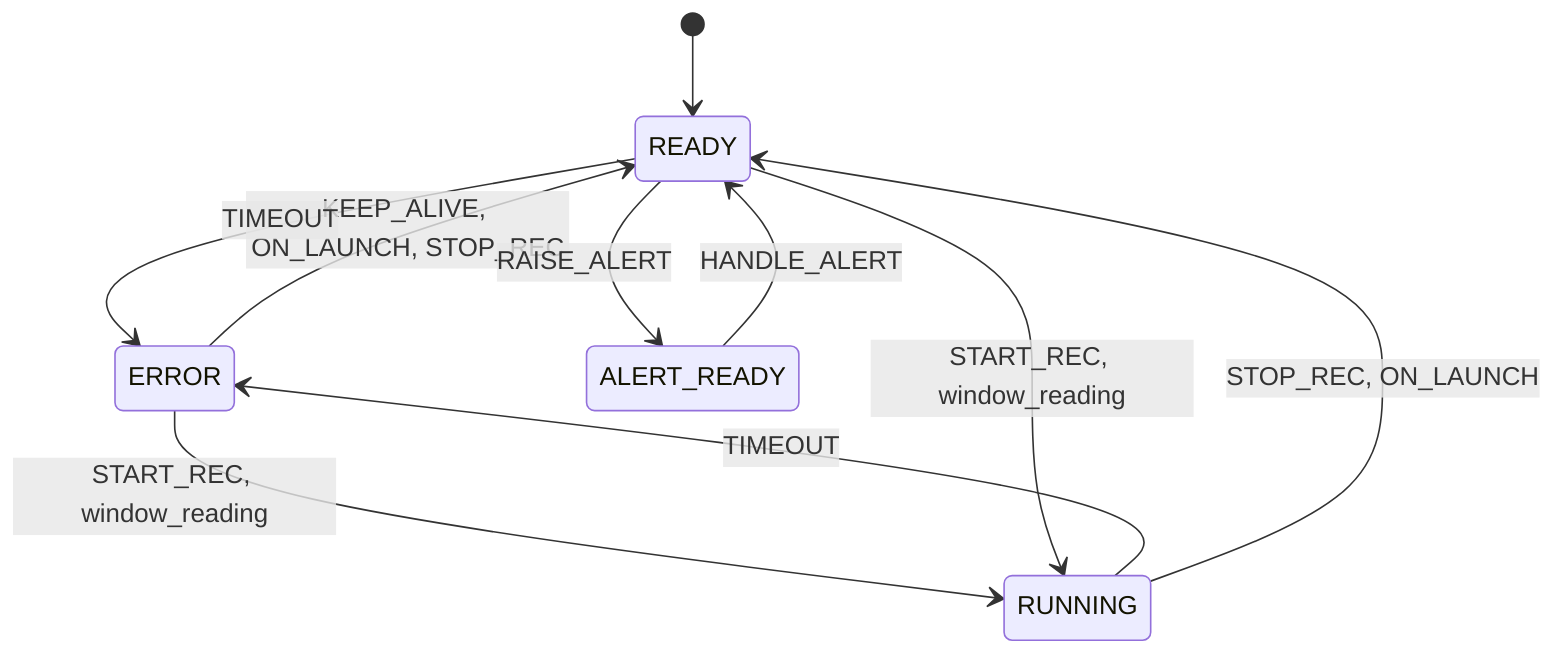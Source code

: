 stateDiagram-v2
  [*] --> READY

  ERROR --> READY: KEEP_ALIVE, ON_LAUNCH, STOP_REC
  ERROR --> RUNNING: START_REC, window_reading

  READY --> ERROR: TIMEOUT
  READY --> RUNNING: START_REC, window_reading
  READY --> ALERT_READY: RAISE_ALERT

  RUNNING --> ERROR: TIMEOUT
  RUNNING --> READY: STOP_REC, ON_LAUNCH

  ALERT_READY --> READY: HANDLE_ALERT